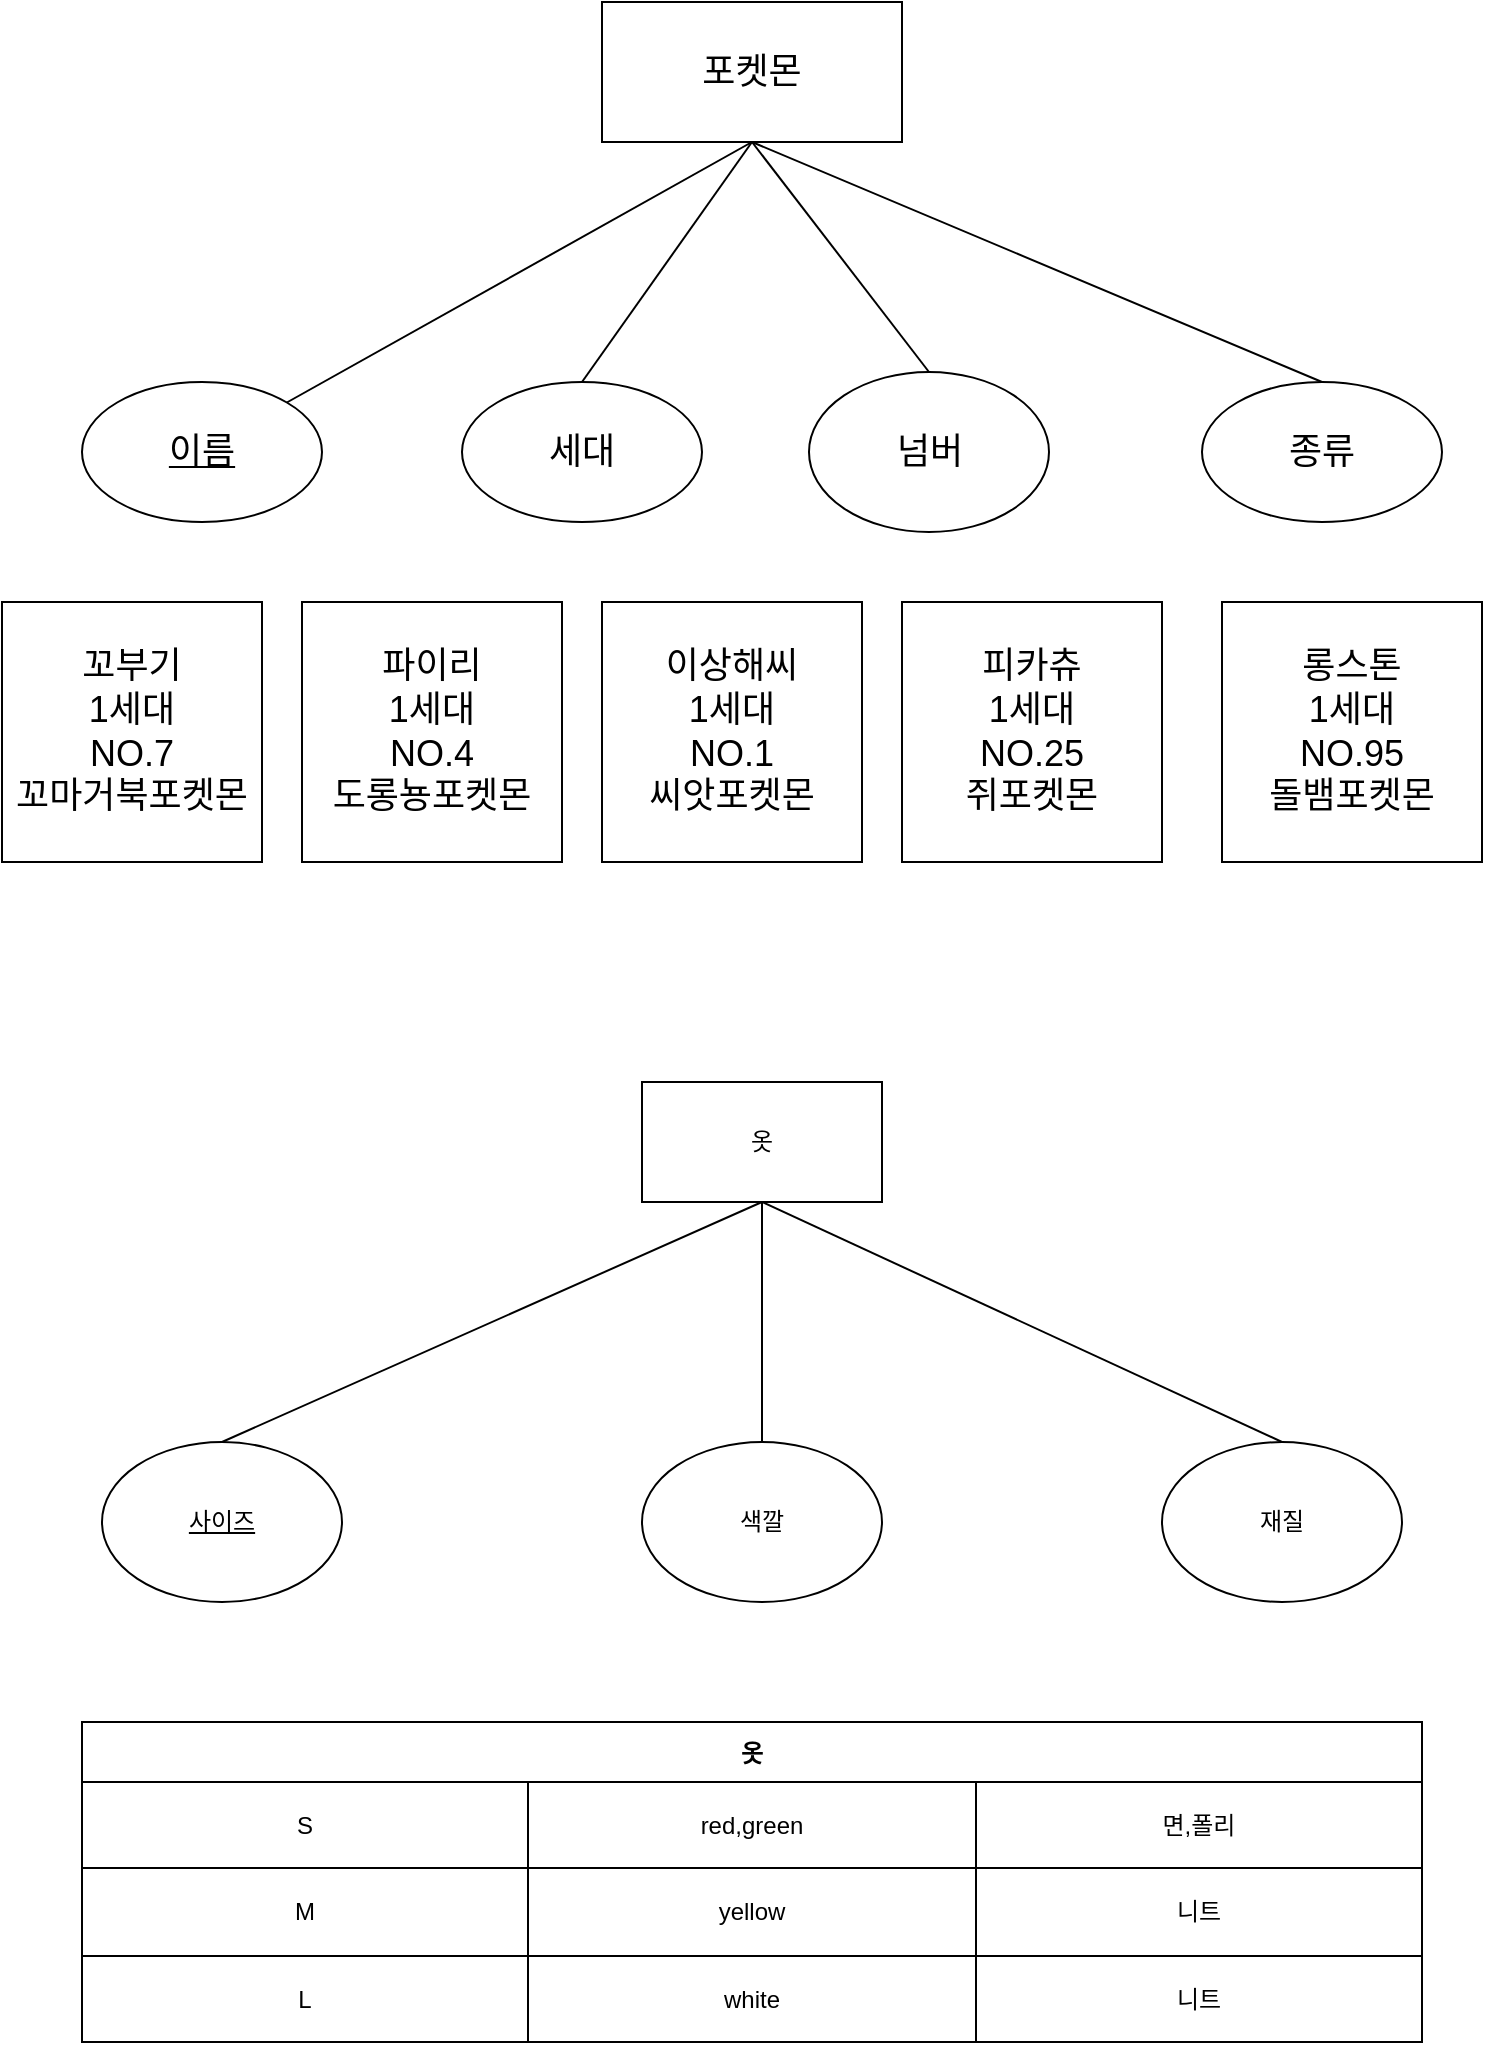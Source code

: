 <mxfile version="16.0.0" type="device"><diagram id="2TtjN32LLJFqK8b52E7a" name="Page-1"><mxGraphModel dx="795" dy="777" grid="1" gridSize="10" guides="1" tooltips="1" connect="1" arrows="1" fold="1" page="1" pageScale="1" pageWidth="827" pageHeight="1169" math="0" shadow="0"><root><mxCell id="0"/><mxCell id="1" parent="0"/><mxCell id="MkbgINQ6TfAMig624FiG-1" value="&lt;span style=&quot;font-size: 18px&quot;&gt;포켓몬&lt;/span&gt;" style="rounded=0;whiteSpace=wrap;html=1;" parent="1" vertex="1"><mxGeometry x="310" y="30" width="150" height="70" as="geometry"/></mxCell><mxCell id="MkbgINQ6TfAMig624FiG-2" value="&lt;font style=&quot;font-size: 18px&quot;&gt;이름&lt;/font&gt;" style="ellipse;whiteSpace=wrap;html=1;fontStyle=4" parent="1" vertex="1"><mxGeometry x="50" y="220" width="120" height="70" as="geometry"/></mxCell><mxCell id="MkbgINQ6TfAMig624FiG-3" value="세대" style="ellipse;whiteSpace=wrap;html=1;fontSize=18;" parent="1" vertex="1"><mxGeometry x="240" y="220" width="120" height="70" as="geometry"/></mxCell><mxCell id="MkbgINQ6TfAMig624FiG-10" value="넘버" style="ellipse;whiteSpace=wrap;html=1;fontSize=18;" parent="1" vertex="1"><mxGeometry x="413.5" y="215" width="120" height="80" as="geometry"/></mxCell><mxCell id="MkbgINQ6TfAMig624FiG-15" value="&lt;font style=&quot;font-size: 18px&quot;&gt;종류&lt;/font&gt;" style="ellipse;whiteSpace=wrap;html=1;" parent="1" vertex="1"><mxGeometry x="610" y="220" width="120" height="70" as="geometry"/></mxCell><mxCell id="MkbgINQ6TfAMig624FiG-16" value="" style="endArrow=none;html=1;rounded=0;fontSize=18;entryX=0.5;entryY=1;entryDx=0;entryDy=0;exitX=0.5;exitY=0;exitDx=0;exitDy=0;" parent="1" target="MkbgINQ6TfAMig624FiG-1" edge="1" source="MkbgINQ6TfAMig624FiG-15"><mxGeometry width="50" height="50" relative="1" as="geometry"><mxPoint x="530" y="220" as="sourcePoint"/><mxPoint x="580" y="170" as="targetPoint"/></mxGeometry></mxCell><mxCell id="MkbgINQ6TfAMig624FiG-17" value="" style="endArrow=none;html=1;rounded=0;fontSize=18;entryX=0.5;entryY=1;entryDx=0;entryDy=0;exitX=0.5;exitY=0;exitDx=0;exitDy=0;" parent="1" target="MkbgINQ6TfAMig624FiG-1" edge="1" source="MkbgINQ6TfAMig624FiG-10"><mxGeometry width="50" height="50" relative="1" as="geometry"><mxPoint x="380" y="215" as="sourcePoint"/><mxPoint x="430" y="165" as="targetPoint"/></mxGeometry></mxCell><mxCell id="MkbgINQ6TfAMig624FiG-18" value="" style="endArrow=none;html=1;rounded=0;fontSize=18;entryX=0.5;entryY=1;entryDx=0;entryDy=0;exitX=0.5;exitY=0;exitDx=0;exitDy=0;" parent="1" target="MkbgINQ6TfAMig624FiG-1" edge="1" source="MkbgINQ6TfAMig624FiG-3"><mxGeometry width="50" height="50" relative="1" as="geometry"><mxPoint x="230" y="220" as="sourcePoint"/><mxPoint x="280" y="170" as="targetPoint"/></mxGeometry></mxCell><mxCell id="MkbgINQ6TfAMig624FiG-19" value="" style="endArrow=none;html=1;rounded=0;fontSize=18;entryX=0.5;entryY=1;entryDx=0;entryDy=0;exitX=1;exitY=0;exitDx=0;exitDy=0;" parent="1" target="MkbgINQ6TfAMig624FiG-1" edge="1" source="MkbgINQ6TfAMig624FiG-2"><mxGeometry width="50" height="50" relative="1" as="geometry"><mxPoint x="80" y="220" as="sourcePoint"/><mxPoint x="130" y="170" as="targetPoint"/></mxGeometry></mxCell><mxCell id="MkbgINQ6TfAMig624FiG-22" value="꼬부기&lt;br&gt;1세대&lt;br&gt;NO.7&lt;br&gt;꼬마거북포켓몬" style="whiteSpace=wrap;html=1;aspect=fixed;fontSize=18;" parent="1" vertex="1"><mxGeometry x="10" y="330" width="130" height="130" as="geometry"/></mxCell><mxCell id="MkbgINQ6TfAMig624FiG-23" value="롱스톤&lt;br&gt;1세대&lt;br&gt;NO.95&lt;br&gt;돌뱀포켓몬" style="whiteSpace=wrap;html=1;aspect=fixed;fontSize=18;" parent="1" vertex="1"><mxGeometry x="620" y="330" width="130" height="130" as="geometry"/></mxCell><mxCell id="MkbgINQ6TfAMig624FiG-24" value="피카츄&lt;br&gt;1세대&lt;br&gt;NO.25&lt;br&gt;쥐포켓몬" style="whiteSpace=wrap;html=1;aspect=fixed;fontSize=18;" parent="1" vertex="1"><mxGeometry x="460" y="330" width="130" height="130" as="geometry"/></mxCell><mxCell id="MkbgINQ6TfAMig624FiG-25" value="이상해씨&lt;br&gt;1세대&lt;br&gt;NO.1&lt;br&gt;씨앗포켓몬" style="whiteSpace=wrap;html=1;aspect=fixed;fontSize=18;" parent="1" vertex="1"><mxGeometry x="310" y="330" width="130" height="130" as="geometry"/></mxCell><mxCell id="MkbgINQ6TfAMig624FiG-26" value="파이리&lt;br&gt;1세대&lt;br&gt;NO.4&lt;br&gt;도롱뇽포켓몬" style="whiteSpace=wrap;html=1;aspect=fixed;fontSize=18;" parent="1" vertex="1"><mxGeometry x="160" y="330" width="130" height="130" as="geometry"/></mxCell><mxCell id="W9YtffoyO36gN5G-ePYm-1" value="옷" style="rounded=0;whiteSpace=wrap;html=1;" parent="1" vertex="1"><mxGeometry x="330" y="570" width="120" height="60" as="geometry"/></mxCell><mxCell id="W9YtffoyO36gN5G-ePYm-2" value="&lt;u&gt;사이즈&lt;/u&gt;" style="ellipse;whiteSpace=wrap;html=1;" parent="1" vertex="1"><mxGeometry x="60" y="750" width="120" height="80" as="geometry"/></mxCell><mxCell id="W9YtffoyO36gN5G-ePYm-4" value="재질" style="ellipse;whiteSpace=wrap;html=1;" parent="1" vertex="1"><mxGeometry x="590" y="750" width="120" height="80" as="geometry"/></mxCell><mxCell id="W9YtffoyO36gN5G-ePYm-5" value="색깔" style="ellipse;whiteSpace=wrap;html=1;" parent="1" vertex="1"><mxGeometry x="330" y="750" width="120" height="80" as="geometry"/></mxCell><mxCell id="W9YtffoyO36gN5G-ePYm-8" value="" style="endArrow=none;html=1;rounded=0;entryX=0.5;entryY=1;entryDx=0;entryDy=0;" parent="1" target="W9YtffoyO36gN5G-ePYm-1" edge="1"><mxGeometry width="50" height="50" relative="1" as="geometry"><mxPoint x="120" y="750" as="sourcePoint"/><mxPoint x="170" y="700" as="targetPoint"/></mxGeometry></mxCell><mxCell id="W9YtffoyO36gN5G-ePYm-9" value="" style="endArrow=none;html=1;rounded=0;exitX=0.5;exitY=0;exitDx=0;exitDy=0;" parent="1" source="W9YtffoyO36gN5G-ePYm-5" edge="1"><mxGeometry width="50" height="50" relative="1" as="geometry"><mxPoint x="340" y="680" as="sourcePoint"/><mxPoint x="390" y="630" as="targetPoint"/></mxGeometry></mxCell><mxCell id="W9YtffoyO36gN5G-ePYm-10" value="" style="endArrow=none;html=1;rounded=0;exitX=0.5;exitY=0;exitDx=0;exitDy=0;" parent="1" source="W9YtffoyO36gN5G-ePYm-4" edge="1"><mxGeometry width="50" height="50" relative="1" as="geometry"><mxPoint x="340" y="680" as="sourcePoint"/><mxPoint x="390" y="630" as="targetPoint"/></mxGeometry></mxCell><mxCell id="W9YtffoyO36gN5G-ePYm-11" value="옷" style="shape=table;startSize=30;container=1;collapsible=0;childLayout=tableLayout;fontStyle=1;align=center;pointerEvents=1;" parent="1" vertex="1"><mxGeometry x="50" y="890" width="670" height="160" as="geometry"/></mxCell><mxCell id="W9YtffoyO36gN5G-ePYm-12" value="" style="shape=partialRectangle;html=1;whiteSpace=wrap;collapsible=0;dropTarget=0;pointerEvents=0;fillColor=none;top=0;left=0;bottom=0;right=0;points=[[0,0.5],[1,0.5]];portConstraint=eastwest;" parent="W9YtffoyO36gN5G-ePYm-11" vertex="1"><mxGeometry y="30" width="670" height="43" as="geometry"/></mxCell><mxCell id="W9YtffoyO36gN5G-ePYm-13" value="S" style="shape=partialRectangle;html=1;whiteSpace=wrap;connectable=0;fillColor=none;top=0;left=0;bottom=0;right=0;overflow=hidden;pointerEvents=1;" parent="W9YtffoyO36gN5G-ePYm-12" vertex="1"><mxGeometry width="223" height="43" as="geometry"><mxRectangle width="223" height="43" as="alternateBounds"/></mxGeometry></mxCell><mxCell id="W9YtffoyO36gN5G-ePYm-14" value="red,green" style="shape=partialRectangle;html=1;whiteSpace=wrap;connectable=0;fillColor=none;top=0;left=0;bottom=0;right=0;overflow=hidden;pointerEvents=1;" parent="W9YtffoyO36gN5G-ePYm-12" vertex="1"><mxGeometry x="223" width="224" height="43" as="geometry"><mxRectangle width="224" height="43" as="alternateBounds"/></mxGeometry></mxCell><mxCell id="W9YtffoyO36gN5G-ePYm-15" value="면,폴리" style="shape=partialRectangle;html=1;whiteSpace=wrap;connectable=0;fillColor=none;top=0;left=0;bottom=0;right=0;overflow=hidden;pointerEvents=1;" parent="W9YtffoyO36gN5G-ePYm-12" vertex="1"><mxGeometry x="447" width="223" height="43" as="geometry"><mxRectangle width="223" height="43" as="alternateBounds"/></mxGeometry></mxCell><mxCell id="W9YtffoyO36gN5G-ePYm-16" value="" style="shape=partialRectangle;html=1;whiteSpace=wrap;collapsible=0;dropTarget=0;pointerEvents=0;fillColor=none;top=0;left=0;bottom=0;right=0;points=[[0,0.5],[1,0.5]];portConstraint=eastwest;" parent="W9YtffoyO36gN5G-ePYm-11" vertex="1"><mxGeometry y="73" width="670" height="44" as="geometry"/></mxCell><mxCell id="W9YtffoyO36gN5G-ePYm-17" value="M" style="shape=partialRectangle;html=1;whiteSpace=wrap;connectable=0;fillColor=none;top=0;left=0;bottom=0;right=0;overflow=hidden;pointerEvents=1;" parent="W9YtffoyO36gN5G-ePYm-16" vertex="1"><mxGeometry width="223" height="44" as="geometry"><mxRectangle width="223" height="44" as="alternateBounds"/></mxGeometry></mxCell><mxCell id="W9YtffoyO36gN5G-ePYm-18" value="yellow" style="shape=partialRectangle;html=1;whiteSpace=wrap;connectable=0;fillColor=none;top=0;left=0;bottom=0;right=0;overflow=hidden;pointerEvents=1;" parent="W9YtffoyO36gN5G-ePYm-16" vertex="1"><mxGeometry x="223" width="224" height="44" as="geometry"><mxRectangle width="224" height="44" as="alternateBounds"/></mxGeometry></mxCell><mxCell id="W9YtffoyO36gN5G-ePYm-19" value="니트" style="shape=partialRectangle;html=1;whiteSpace=wrap;connectable=0;fillColor=none;top=0;left=0;bottom=0;right=0;overflow=hidden;pointerEvents=1;" parent="W9YtffoyO36gN5G-ePYm-16" vertex="1"><mxGeometry x="447" width="223" height="44" as="geometry"><mxRectangle width="223" height="44" as="alternateBounds"/></mxGeometry></mxCell><mxCell id="W9YtffoyO36gN5G-ePYm-20" value="" style="shape=partialRectangle;html=1;whiteSpace=wrap;collapsible=0;dropTarget=0;pointerEvents=0;fillColor=none;top=0;left=0;bottom=0;right=0;points=[[0,0.5],[1,0.5]];portConstraint=eastwest;" parent="W9YtffoyO36gN5G-ePYm-11" vertex="1"><mxGeometry y="117" width="670" height="43" as="geometry"/></mxCell><mxCell id="W9YtffoyO36gN5G-ePYm-21" value="L" style="shape=partialRectangle;html=1;whiteSpace=wrap;connectable=0;fillColor=none;top=0;left=0;bottom=0;right=0;overflow=hidden;pointerEvents=1;" parent="W9YtffoyO36gN5G-ePYm-20" vertex="1"><mxGeometry width="223" height="43" as="geometry"><mxRectangle width="223" height="43" as="alternateBounds"/></mxGeometry></mxCell><mxCell id="W9YtffoyO36gN5G-ePYm-22" value="white" style="shape=partialRectangle;html=1;whiteSpace=wrap;connectable=0;fillColor=none;top=0;left=0;bottom=0;right=0;overflow=hidden;pointerEvents=1;" parent="W9YtffoyO36gN5G-ePYm-20" vertex="1"><mxGeometry x="223" width="224" height="43" as="geometry"><mxRectangle width="224" height="43" as="alternateBounds"/></mxGeometry></mxCell><mxCell id="W9YtffoyO36gN5G-ePYm-23" value="니트" style="shape=partialRectangle;html=1;whiteSpace=wrap;connectable=0;fillColor=none;top=0;left=0;bottom=0;right=0;overflow=hidden;pointerEvents=1;" parent="W9YtffoyO36gN5G-ePYm-20" vertex="1"><mxGeometry x="447" width="223" height="43" as="geometry"><mxRectangle width="223" height="43" as="alternateBounds"/></mxGeometry></mxCell></root></mxGraphModel></diagram></mxfile>